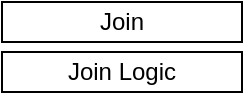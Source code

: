 <mxfile version="20.8.15" type="github">
  <diagram name="Page-1" id="5f0bae14-7c28-e335-631c-24af17079c00">
    <mxGraphModel dx="412" dy="212" grid="1" gridSize="10" guides="1" tooltips="1" connect="1" arrows="1" fold="1" page="1" pageScale="1" pageWidth="1100" pageHeight="850" background="none" math="0" shadow="0">
      <root>
        <mxCell id="0" />
        <mxCell id="1" parent="0" />
        <mxCell id="rmD1IpT1VpXPIrw92LaJ-4" value="" style="group" vertex="1" connectable="0" parent="1">
          <mxGeometry x="320" y="140" width="120" height="45" as="geometry" />
        </mxCell>
        <mxCell id="rmD1IpT1VpXPIrw92LaJ-2" value="Join Logic" style="rounded=0;whiteSpace=wrap;html=1;" vertex="1" parent="rmD1IpT1VpXPIrw92LaJ-4">
          <mxGeometry y="25" width="120" height="20" as="geometry" />
        </mxCell>
        <mxCell id="rmD1IpT1VpXPIrw92LaJ-3" value="Join" style="rounded=0;whiteSpace=wrap;html=1;" vertex="1" parent="rmD1IpT1VpXPIrw92LaJ-4">
          <mxGeometry width="120" height="20" as="geometry" />
        </mxCell>
      </root>
    </mxGraphModel>
  </diagram>
</mxfile>
